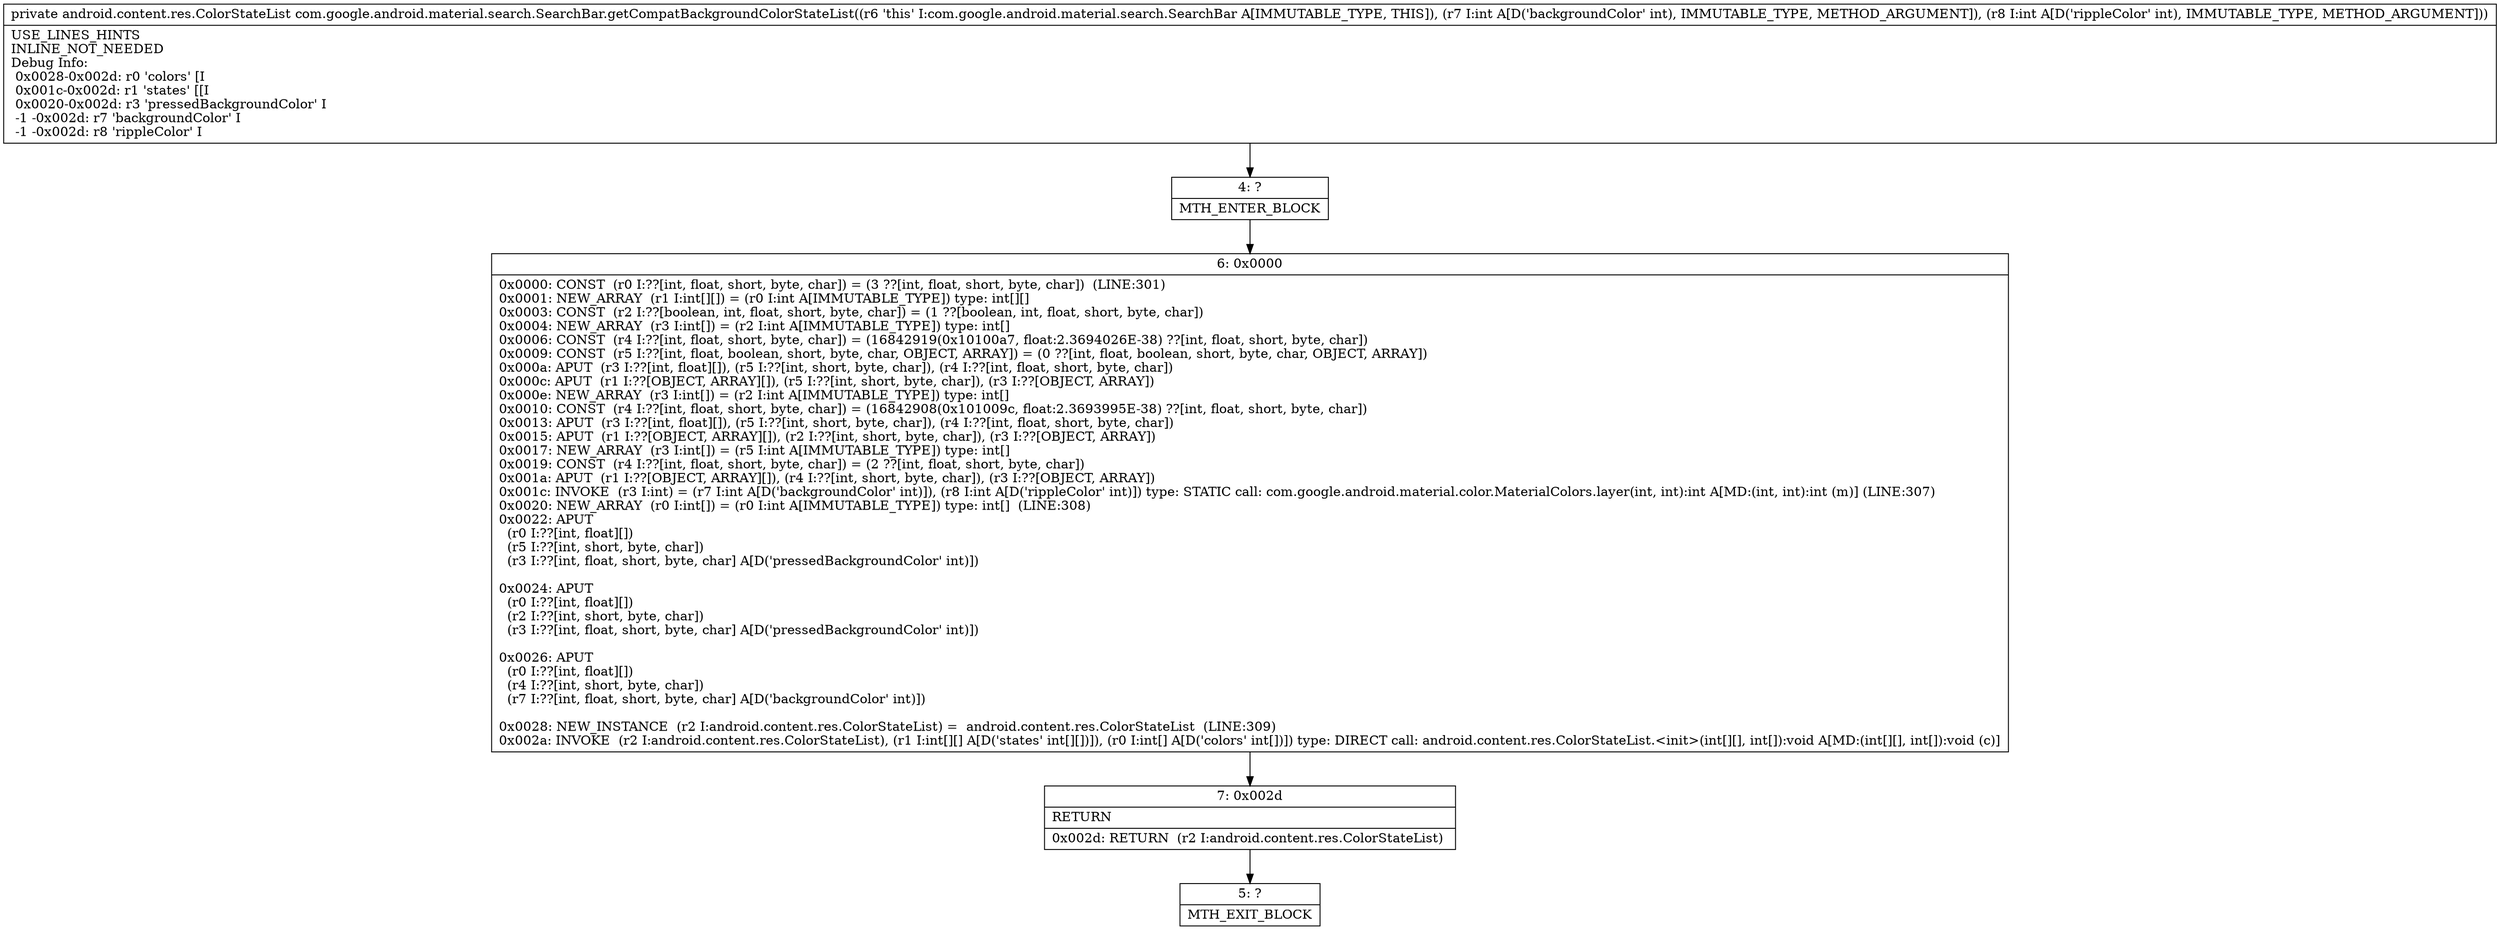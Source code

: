 digraph "CFG forcom.google.android.material.search.SearchBar.getCompatBackgroundColorStateList(II)Landroid\/content\/res\/ColorStateList;" {
Node_4 [shape=record,label="{4\:\ ?|MTH_ENTER_BLOCK\l}"];
Node_6 [shape=record,label="{6\:\ 0x0000|0x0000: CONST  (r0 I:??[int, float, short, byte, char]) = (3 ??[int, float, short, byte, char])  (LINE:301)\l0x0001: NEW_ARRAY  (r1 I:int[][]) = (r0 I:int A[IMMUTABLE_TYPE]) type: int[][] \l0x0003: CONST  (r2 I:??[boolean, int, float, short, byte, char]) = (1 ??[boolean, int, float, short, byte, char]) \l0x0004: NEW_ARRAY  (r3 I:int[]) = (r2 I:int A[IMMUTABLE_TYPE]) type: int[] \l0x0006: CONST  (r4 I:??[int, float, short, byte, char]) = (16842919(0x10100a7, float:2.3694026E\-38) ??[int, float, short, byte, char]) \l0x0009: CONST  (r5 I:??[int, float, boolean, short, byte, char, OBJECT, ARRAY]) = (0 ??[int, float, boolean, short, byte, char, OBJECT, ARRAY]) \l0x000a: APUT  (r3 I:??[int, float][]), (r5 I:??[int, short, byte, char]), (r4 I:??[int, float, short, byte, char]) \l0x000c: APUT  (r1 I:??[OBJECT, ARRAY][]), (r5 I:??[int, short, byte, char]), (r3 I:??[OBJECT, ARRAY]) \l0x000e: NEW_ARRAY  (r3 I:int[]) = (r2 I:int A[IMMUTABLE_TYPE]) type: int[] \l0x0010: CONST  (r4 I:??[int, float, short, byte, char]) = (16842908(0x101009c, float:2.3693995E\-38) ??[int, float, short, byte, char]) \l0x0013: APUT  (r3 I:??[int, float][]), (r5 I:??[int, short, byte, char]), (r4 I:??[int, float, short, byte, char]) \l0x0015: APUT  (r1 I:??[OBJECT, ARRAY][]), (r2 I:??[int, short, byte, char]), (r3 I:??[OBJECT, ARRAY]) \l0x0017: NEW_ARRAY  (r3 I:int[]) = (r5 I:int A[IMMUTABLE_TYPE]) type: int[] \l0x0019: CONST  (r4 I:??[int, float, short, byte, char]) = (2 ??[int, float, short, byte, char]) \l0x001a: APUT  (r1 I:??[OBJECT, ARRAY][]), (r4 I:??[int, short, byte, char]), (r3 I:??[OBJECT, ARRAY]) \l0x001c: INVOKE  (r3 I:int) = (r7 I:int A[D('backgroundColor' int)]), (r8 I:int A[D('rippleColor' int)]) type: STATIC call: com.google.android.material.color.MaterialColors.layer(int, int):int A[MD:(int, int):int (m)] (LINE:307)\l0x0020: NEW_ARRAY  (r0 I:int[]) = (r0 I:int A[IMMUTABLE_TYPE]) type: int[]  (LINE:308)\l0x0022: APUT  \l  (r0 I:??[int, float][])\l  (r5 I:??[int, short, byte, char])\l  (r3 I:??[int, float, short, byte, char] A[D('pressedBackgroundColor' int)])\l \l0x0024: APUT  \l  (r0 I:??[int, float][])\l  (r2 I:??[int, short, byte, char])\l  (r3 I:??[int, float, short, byte, char] A[D('pressedBackgroundColor' int)])\l \l0x0026: APUT  \l  (r0 I:??[int, float][])\l  (r4 I:??[int, short, byte, char])\l  (r7 I:??[int, float, short, byte, char] A[D('backgroundColor' int)])\l \l0x0028: NEW_INSTANCE  (r2 I:android.content.res.ColorStateList) =  android.content.res.ColorStateList  (LINE:309)\l0x002a: INVOKE  (r2 I:android.content.res.ColorStateList), (r1 I:int[][] A[D('states' int[][])]), (r0 I:int[] A[D('colors' int[])]) type: DIRECT call: android.content.res.ColorStateList.\<init\>(int[][], int[]):void A[MD:(int[][], int[]):void (c)]\l}"];
Node_7 [shape=record,label="{7\:\ 0x002d|RETURN\l|0x002d: RETURN  (r2 I:android.content.res.ColorStateList) \l}"];
Node_5 [shape=record,label="{5\:\ ?|MTH_EXIT_BLOCK\l}"];
MethodNode[shape=record,label="{private android.content.res.ColorStateList com.google.android.material.search.SearchBar.getCompatBackgroundColorStateList((r6 'this' I:com.google.android.material.search.SearchBar A[IMMUTABLE_TYPE, THIS]), (r7 I:int A[D('backgroundColor' int), IMMUTABLE_TYPE, METHOD_ARGUMENT]), (r8 I:int A[D('rippleColor' int), IMMUTABLE_TYPE, METHOD_ARGUMENT]))  | USE_LINES_HINTS\lINLINE_NOT_NEEDED\lDebug Info:\l  0x0028\-0x002d: r0 'colors' [I\l  0x001c\-0x002d: r1 'states' [[I\l  0x0020\-0x002d: r3 'pressedBackgroundColor' I\l  \-1 \-0x002d: r7 'backgroundColor' I\l  \-1 \-0x002d: r8 'rippleColor' I\l}"];
MethodNode -> Node_4;Node_4 -> Node_6;
Node_6 -> Node_7;
Node_7 -> Node_5;
}

